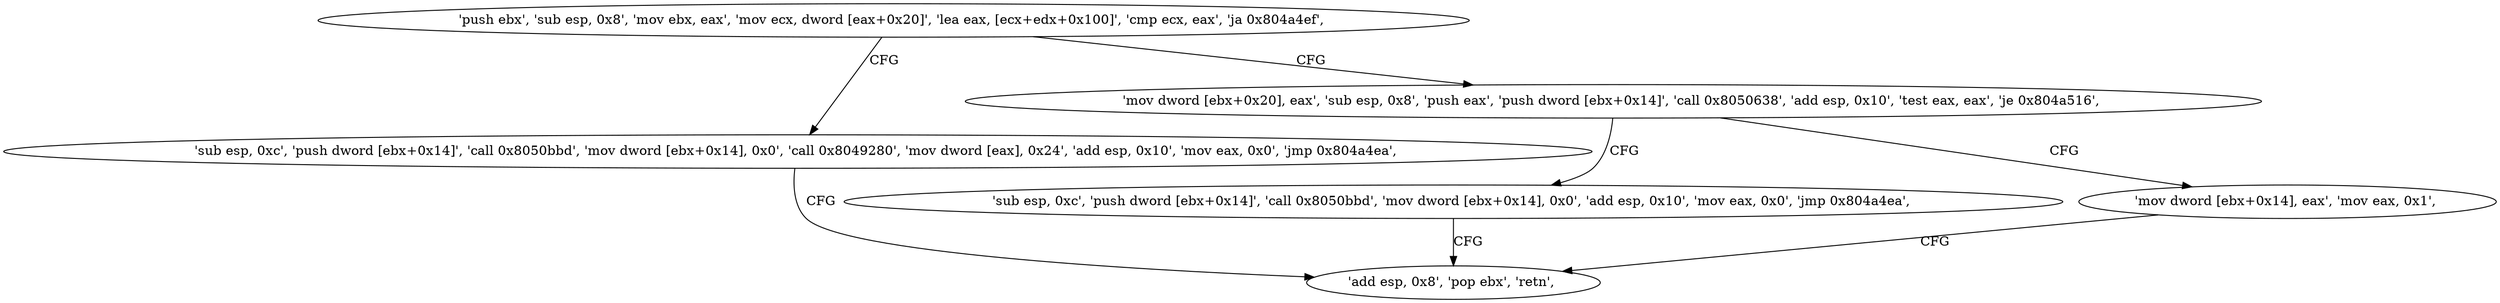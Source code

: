 digraph "func" {
"134522040" [label = "'push ebx', 'sub esp, 0x8', 'mov ebx, eax', 'mov ecx, dword [eax+0x20]', 'lea eax, [ecx+edx+0x100]', 'cmp ecx, eax', 'ja 0x804a4ef', " ]
"134522095" [label = "'sub esp, 0xc', 'push dword [ebx+0x14]', 'call 0x8050bbd', 'mov dword [ebx+0x14], 0x0', 'call 0x8049280', 'mov dword [eax], 0x24', 'add esp, 0x10', 'mov eax, 0x0', 'jmp 0x804a4ea', " ]
"134522060" [label = "'mov dword [ebx+0x20], eax', 'sub esp, 0x8', 'push eax', 'push dword [ebx+0x14]', 'call 0x8050638', 'add esp, 0x10', 'test eax, eax', 'je 0x804a516', " ]
"134522090" [label = "'add esp, 0x8', 'pop ebx', 'retn', " ]
"134522134" [label = "'sub esp, 0xc', 'push dword [ebx+0x14]', 'call 0x8050bbd', 'mov dword [ebx+0x14], 0x0', 'add esp, 0x10', 'mov eax, 0x0', 'jmp 0x804a4ea', " ]
"134522082" [label = "'mov dword [ebx+0x14], eax', 'mov eax, 0x1', " ]
"134522040" -> "134522095" [ label = "CFG" ]
"134522040" -> "134522060" [ label = "CFG" ]
"134522095" -> "134522090" [ label = "CFG" ]
"134522060" -> "134522134" [ label = "CFG" ]
"134522060" -> "134522082" [ label = "CFG" ]
"134522134" -> "134522090" [ label = "CFG" ]
"134522082" -> "134522090" [ label = "CFG" ]
}
